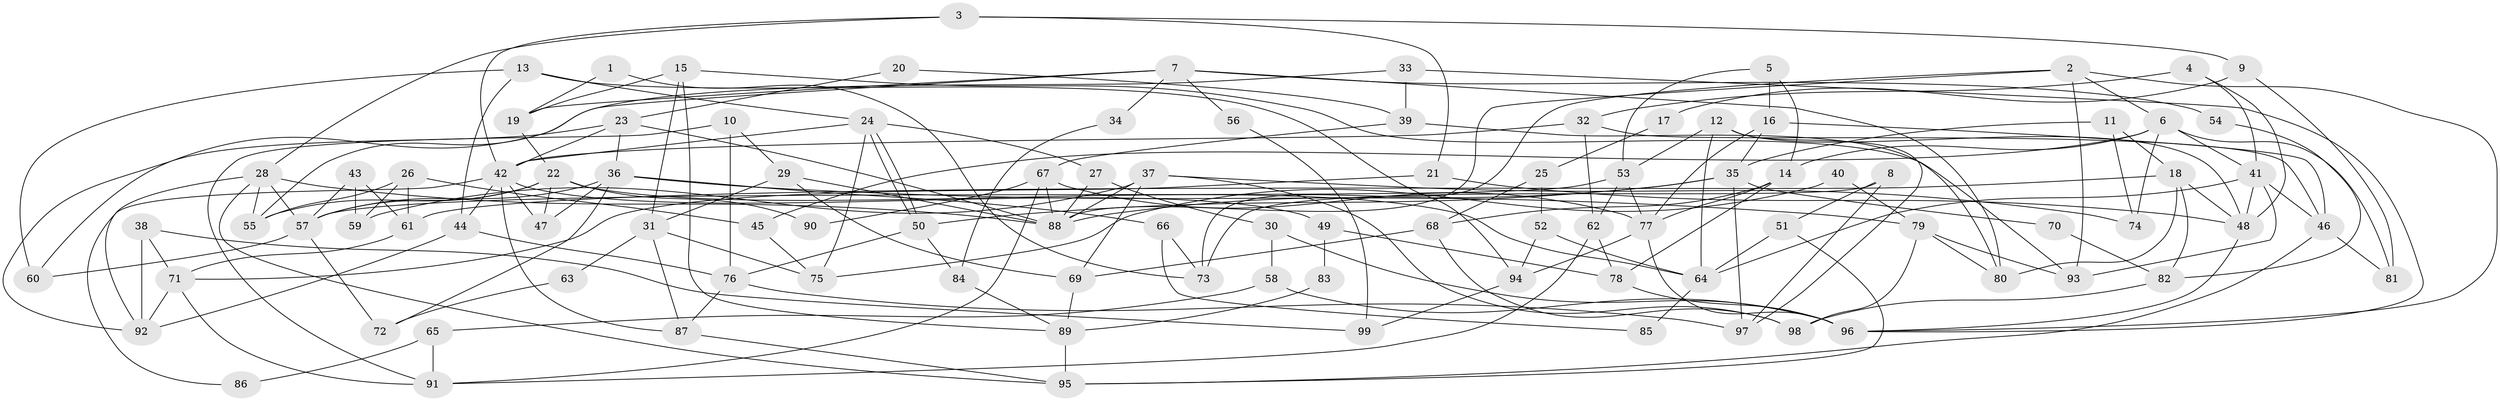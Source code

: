 // coarse degree distribution, {2: 0.12698412698412698, 11: 0.015873015873015872, 5: 0.23809523809523808, 6: 0.15873015873015872, 7: 0.12698412698412698, 3: 0.15873015873015872, 8: 0.07936507936507936, 4: 0.07936507936507936, 10: 0.015873015873015872}
// Generated by graph-tools (version 1.1) at 2025/52/02/27/25 19:52:07]
// undirected, 99 vertices, 198 edges
graph export_dot {
graph [start="1"]
  node [color=gray90,style=filled];
  1;
  2;
  3;
  4;
  5;
  6;
  7;
  8;
  9;
  10;
  11;
  12;
  13;
  14;
  15;
  16;
  17;
  18;
  19;
  20;
  21;
  22;
  23;
  24;
  25;
  26;
  27;
  28;
  29;
  30;
  31;
  32;
  33;
  34;
  35;
  36;
  37;
  38;
  39;
  40;
  41;
  42;
  43;
  44;
  45;
  46;
  47;
  48;
  49;
  50;
  51;
  52;
  53;
  54;
  55;
  56;
  57;
  58;
  59;
  60;
  61;
  62;
  63;
  64;
  65;
  66;
  67;
  68;
  69;
  70;
  71;
  72;
  73;
  74;
  75;
  76;
  77;
  78;
  79;
  80;
  81;
  82;
  83;
  84;
  85;
  86;
  87;
  88;
  89;
  90;
  91;
  92;
  93;
  94;
  95;
  96;
  97;
  98;
  99;
  1 -- 73;
  1 -- 19;
  2 -- 93;
  2 -- 6;
  2 -- 73;
  2 -- 88;
  2 -- 96;
  3 -- 28;
  3 -- 42;
  3 -- 9;
  3 -- 21;
  4 -- 48;
  4 -- 41;
  4 -- 32;
  5 -- 53;
  5 -- 14;
  5 -- 16;
  6 -- 41;
  6 -- 14;
  6 -- 45;
  6 -- 74;
  6 -- 81;
  7 -- 19;
  7 -- 55;
  7 -- 34;
  7 -- 54;
  7 -- 56;
  7 -- 80;
  8 -- 51;
  8 -- 97;
  8 -- 73;
  9 -- 81;
  9 -- 17;
  10 -- 29;
  10 -- 76;
  10 -- 91;
  11 -- 74;
  11 -- 35;
  11 -- 18;
  12 -- 48;
  12 -- 53;
  12 -- 64;
  12 -- 97;
  13 -- 44;
  13 -- 60;
  13 -- 24;
  13 -- 94;
  14 -- 78;
  14 -- 77;
  14 -- 68;
  15 -- 31;
  15 -- 89;
  15 -- 19;
  15 -- 93;
  16 -- 35;
  16 -- 46;
  16 -- 77;
  17 -- 25;
  18 -- 48;
  18 -- 61;
  18 -- 80;
  18 -- 82;
  19 -- 22;
  20 -- 39;
  20 -- 23;
  21 -- 71;
  21 -- 48;
  22 -- 57;
  22 -- 47;
  22 -- 55;
  22 -- 64;
  22 -- 90;
  23 -- 92;
  23 -- 42;
  23 -- 36;
  23 -- 88;
  24 -- 50;
  24 -- 50;
  24 -- 27;
  24 -- 42;
  24 -- 75;
  25 -- 68;
  25 -- 52;
  26 -- 55;
  26 -- 59;
  26 -- 45;
  26 -- 61;
  27 -- 88;
  27 -- 30;
  28 -- 92;
  28 -- 88;
  28 -- 55;
  28 -- 57;
  28 -- 95;
  29 -- 31;
  29 -- 88;
  29 -- 69;
  30 -- 96;
  30 -- 58;
  31 -- 87;
  31 -- 75;
  31 -- 63;
  32 -- 46;
  32 -- 42;
  32 -- 62;
  33 -- 39;
  33 -- 96;
  33 -- 60;
  34 -- 84;
  35 -- 88;
  35 -- 50;
  35 -- 70;
  35 -- 97;
  36 -- 79;
  36 -- 47;
  36 -- 57;
  36 -- 66;
  36 -- 72;
  37 -- 88;
  37 -- 98;
  37 -- 59;
  37 -- 69;
  37 -- 74;
  38 -- 71;
  38 -- 92;
  38 -- 99;
  39 -- 67;
  39 -- 80;
  40 -- 75;
  40 -- 79;
  41 -- 64;
  41 -- 48;
  41 -- 46;
  41 -- 93;
  42 -- 44;
  42 -- 47;
  42 -- 49;
  42 -- 86;
  42 -- 87;
  43 -- 61;
  43 -- 57;
  43 -- 59;
  44 -- 76;
  44 -- 92;
  45 -- 75;
  46 -- 81;
  46 -- 95;
  48 -- 96;
  49 -- 78;
  49 -- 83;
  50 -- 76;
  50 -- 84;
  51 -- 64;
  51 -- 95;
  52 -- 64;
  52 -- 94;
  53 -- 57;
  53 -- 62;
  53 -- 77;
  54 -- 82;
  56 -- 99;
  57 -- 60;
  57 -- 72;
  58 -- 96;
  58 -- 65;
  61 -- 71;
  62 -- 91;
  62 -- 78;
  63 -- 72;
  64 -- 85;
  65 -- 91;
  65 -- 86;
  66 -- 73;
  66 -- 85;
  67 -- 77;
  67 -- 88;
  67 -- 90;
  67 -- 91;
  68 -- 69;
  68 -- 98;
  69 -- 89;
  70 -- 82;
  71 -- 91;
  71 -- 92;
  76 -- 87;
  76 -- 97;
  77 -- 94;
  77 -- 96;
  78 -- 96;
  79 -- 80;
  79 -- 93;
  79 -- 98;
  82 -- 98;
  83 -- 89;
  84 -- 89;
  87 -- 95;
  89 -- 95;
  94 -- 99;
}
